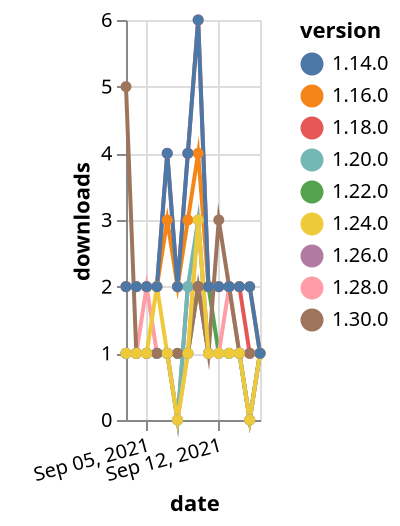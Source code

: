 {"$schema": "https://vega.github.io/schema/vega-lite/v5.json", "description": "A simple bar chart with embedded data.", "data": {"values": [{"date": "2021-09-03", "total": 2549, "delta": 2, "version": "1.18.0"}, {"date": "2021-09-04", "total": 2551, "delta": 2, "version": "1.18.0"}, {"date": "2021-09-05", "total": 2553, "delta": 2, "version": "1.18.0"}, {"date": "2021-09-06", "total": 2555, "delta": 2, "version": "1.18.0"}, {"date": "2021-09-07", "total": 2559, "delta": 4, "version": "1.18.0"}, {"date": "2021-09-08", "total": 2561, "delta": 2, "version": "1.18.0"}, {"date": "2021-09-09", "total": 2565, "delta": 4, "version": "1.18.0"}, {"date": "2021-09-10", "total": 2571, "delta": 6, "version": "1.18.0"}, {"date": "2021-09-11", "total": 2573, "delta": 2, "version": "1.18.0"}, {"date": "2021-09-12", "total": 2575, "delta": 2, "version": "1.18.0"}, {"date": "2021-09-13", "total": 2577, "delta": 2, "version": "1.18.0"}, {"date": "2021-09-14", "total": 2579, "delta": 2, "version": "1.18.0"}, {"date": "2021-09-15", "total": 2580, "delta": 1, "version": "1.18.0"}, {"date": "2021-09-16", "total": 2581, "delta": 1, "version": "1.18.0"}, {"date": "2021-09-03", "total": 220, "delta": 1, "version": "1.22.0"}, {"date": "2021-09-04", "total": 221, "delta": 1, "version": "1.22.0"}, {"date": "2021-09-05", "total": 222, "delta": 1, "version": "1.22.0"}, {"date": "2021-09-06", "total": 223, "delta": 1, "version": "1.22.0"}, {"date": "2021-09-07", "total": 224, "delta": 1, "version": "1.22.0"}, {"date": "2021-09-08", "total": 225, "delta": 1, "version": "1.22.0"}, {"date": "2021-09-09", "total": 226, "delta": 1, "version": "1.22.0"}, {"date": "2021-09-10", "total": 228, "delta": 2, "version": "1.22.0"}, {"date": "2021-09-11", "total": 230, "delta": 2, "version": "1.22.0"}, {"date": "2021-09-12", "total": 231, "delta": 1, "version": "1.22.0"}, {"date": "2021-09-13", "total": 232, "delta": 1, "version": "1.22.0"}, {"date": "2021-09-14", "total": 233, "delta": 1, "version": "1.22.0"}, {"date": "2021-09-15", "total": 233, "delta": 0, "version": "1.22.0"}, {"date": "2021-09-16", "total": 234, "delta": 1, "version": "1.22.0"}, {"date": "2021-09-03", "total": 205, "delta": 1, "version": "1.28.0"}, {"date": "2021-09-04", "total": 206, "delta": 1, "version": "1.28.0"}, {"date": "2021-09-05", "total": 208, "delta": 2, "version": "1.28.0"}, {"date": "2021-09-06", "total": 209, "delta": 1, "version": "1.28.0"}, {"date": "2021-09-07", "total": 210, "delta": 1, "version": "1.28.0"}, {"date": "2021-09-08", "total": 210, "delta": 0, "version": "1.28.0"}, {"date": "2021-09-09", "total": 211, "delta": 1, "version": "1.28.0"}, {"date": "2021-09-10", "total": 214, "delta": 3, "version": "1.28.0"}, {"date": "2021-09-11", "total": 215, "delta": 1, "version": "1.28.0"}, {"date": "2021-09-12", "total": 216, "delta": 1, "version": "1.28.0"}, {"date": "2021-09-13", "total": 218, "delta": 2, "version": "1.28.0"}, {"date": "2021-09-14", "total": 219, "delta": 1, "version": "1.28.0"}, {"date": "2021-09-15", "total": 219, "delta": 0, "version": "1.28.0"}, {"date": "2021-09-16", "total": 220, "delta": 1, "version": "1.28.0"}, {"date": "2021-09-03", "total": 183, "delta": 1, "version": "1.26.0"}, {"date": "2021-09-04", "total": 184, "delta": 1, "version": "1.26.0"}, {"date": "2021-09-05", "total": 185, "delta": 1, "version": "1.26.0"}, {"date": "2021-09-06", "total": 186, "delta": 1, "version": "1.26.0"}, {"date": "2021-09-07", "total": 187, "delta": 1, "version": "1.26.0"}, {"date": "2021-09-08", "total": 187, "delta": 0, "version": "1.26.0"}, {"date": "2021-09-09", "total": 189, "delta": 2, "version": "1.26.0"}, {"date": "2021-09-10", "total": 191, "delta": 2, "version": "1.26.0"}, {"date": "2021-09-11", "total": 192, "delta": 1, "version": "1.26.0"}, {"date": "2021-09-12", "total": 193, "delta": 1, "version": "1.26.0"}, {"date": "2021-09-13", "total": 194, "delta": 1, "version": "1.26.0"}, {"date": "2021-09-14", "total": 195, "delta": 1, "version": "1.26.0"}, {"date": "2021-09-15", "total": 195, "delta": 0, "version": "1.26.0"}, {"date": "2021-09-16", "total": 196, "delta": 1, "version": "1.26.0"}, {"date": "2021-09-03", "total": 279, "delta": 1, "version": "1.20.0"}, {"date": "2021-09-04", "total": 280, "delta": 1, "version": "1.20.0"}, {"date": "2021-09-05", "total": 281, "delta": 1, "version": "1.20.0"}, {"date": "2021-09-06", "total": 282, "delta": 1, "version": "1.20.0"}, {"date": "2021-09-07", "total": 283, "delta": 1, "version": "1.20.0"}, {"date": "2021-09-08", "total": 283, "delta": 0, "version": "1.20.0"}, {"date": "2021-09-09", "total": 285, "delta": 2, "version": "1.20.0"}, {"date": "2021-09-10", "total": 288, "delta": 3, "version": "1.20.0"}, {"date": "2021-09-11", "total": 289, "delta": 1, "version": "1.20.0"}, {"date": "2021-09-12", "total": 290, "delta": 1, "version": "1.20.0"}, {"date": "2021-09-13", "total": 291, "delta": 1, "version": "1.20.0"}, {"date": "2021-09-14", "total": 292, "delta": 1, "version": "1.20.0"}, {"date": "2021-09-15", "total": 292, "delta": 0, "version": "1.20.0"}, {"date": "2021-09-16", "total": 293, "delta": 1, "version": "1.20.0"}, {"date": "2021-09-03", "total": 2599, "delta": 2, "version": "1.16.0"}, {"date": "2021-09-04", "total": 2601, "delta": 2, "version": "1.16.0"}, {"date": "2021-09-05", "total": 2603, "delta": 2, "version": "1.16.0"}, {"date": "2021-09-06", "total": 2605, "delta": 2, "version": "1.16.0"}, {"date": "2021-09-07", "total": 2608, "delta": 3, "version": "1.16.0"}, {"date": "2021-09-08", "total": 2610, "delta": 2, "version": "1.16.0"}, {"date": "2021-09-09", "total": 2613, "delta": 3, "version": "1.16.0"}, {"date": "2021-09-10", "total": 2617, "delta": 4, "version": "1.16.0"}, {"date": "2021-09-11", "total": 2619, "delta": 2, "version": "1.16.0"}, {"date": "2021-09-12", "total": 2621, "delta": 2, "version": "1.16.0"}, {"date": "2021-09-13", "total": 2623, "delta": 2, "version": "1.16.0"}, {"date": "2021-09-14", "total": 2625, "delta": 2, "version": "1.16.0"}, {"date": "2021-09-15", "total": 2627, "delta": 2, "version": "1.16.0"}, {"date": "2021-09-16", "total": 2628, "delta": 1, "version": "1.16.0"}, {"date": "2021-09-03", "total": 133, "delta": 5, "version": "1.30.0"}, {"date": "2021-09-04", "total": 134, "delta": 1, "version": "1.30.0"}, {"date": "2021-09-05", "total": 135, "delta": 1, "version": "1.30.0"}, {"date": "2021-09-06", "total": 136, "delta": 1, "version": "1.30.0"}, {"date": "2021-09-07", "total": 137, "delta": 1, "version": "1.30.0"}, {"date": "2021-09-08", "total": 138, "delta": 1, "version": "1.30.0"}, {"date": "2021-09-09", "total": 139, "delta": 1, "version": "1.30.0"}, {"date": "2021-09-10", "total": 141, "delta": 2, "version": "1.30.0"}, {"date": "2021-09-11", "total": 142, "delta": 1, "version": "1.30.0"}, {"date": "2021-09-12", "total": 145, "delta": 3, "version": "1.30.0"}, {"date": "2021-09-13", "total": 147, "delta": 2, "version": "1.30.0"}, {"date": "2021-09-14", "total": 148, "delta": 1, "version": "1.30.0"}, {"date": "2021-09-15", "total": 149, "delta": 1, "version": "1.30.0"}, {"date": "2021-09-16", "total": 150, "delta": 1, "version": "1.30.0"}, {"date": "2021-09-03", "total": 214, "delta": 1, "version": "1.24.0"}, {"date": "2021-09-04", "total": 215, "delta": 1, "version": "1.24.0"}, {"date": "2021-09-05", "total": 216, "delta": 1, "version": "1.24.0"}, {"date": "2021-09-06", "total": 218, "delta": 2, "version": "1.24.0"}, {"date": "2021-09-07", "total": 219, "delta": 1, "version": "1.24.0"}, {"date": "2021-09-08", "total": 219, "delta": 0, "version": "1.24.0"}, {"date": "2021-09-09", "total": 220, "delta": 1, "version": "1.24.0"}, {"date": "2021-09-10", "total": 223, "delta": 3, "version": "1.24.0"}, {"date": "2021-09-11", "total": 224, "delta": 1, "version": "1.24.0"}, {"date": "2021-09-12", "total": 225, "delta": 1, "version": "1.24.0"}, {"date": "2021-09-13", "total": 226, "delta": 1, "version": "1.24.0"}, {"date": "2021-09-14", "total": 227, "delta": 1, "version": "1.24.0"}, {"date": "2021-09-15", "total": 227, "delta": 0, "version": "1.24.0"}, {"date": "2021-09-16", "total": 228, "delta": 1, "version": "1.24.0"}, {"date": "2021-09-03", "total": 3129, "delta": 2, "version": "1.14.0"}, {"date": "2021-09-04", "total": 3131, "delta": 2, "version": "1.14.0"}, {"date": "2021-09-05", "total": 3133, "delta": 2, "version": "1.14.0"}, {"date": "2021-09-06", "total": 3135, "delta": 2, "version": "1.14.0"}, {"date": "2021-09-07", "total": 3139, "delta": 4, "version": "1.14.0"}, {"date": "2021-09-08", "total": 3141, "delta": 2, "version": "1.14.0"}, {"date": "2021-09-09", "total": 3145, "delta": 4, "version": "1.14.0"}, {"date": "2021-09-10", "total": 3151, "delta": 6, "version": "1.14.0"}, {"date": "2021-09-11", "total": 3153, "delta": 2, "version": "1.14.0"}, {"date": "2021-09-12", "total": 3155, "delta": 2, "version": "1.14.0"}, {"date": "2021-09-13", "total": 3157, "delta": 2, "version": "1.14.0"}, {"date": "2021-09-14", "total": 3159, "delta": 2, "version": "1.14.0"}, {"date": "2021-09-15", "total": 3161, "delta": 2, "version": "1.14.0"}, {"date": "2021-09-16", "total": 3162, "delta": 1, "version": "1.14.0"}]}, "width": "container", "mark": {"type": "line", "point": {"filled": true}}, "encoding": {"x": {"field": "date", "type": "temporal", "timeUnit": "yearmonthdate", "title": "date", "axis": {"labelAngle": -15}}, "y": {"field": "delta", "type": "quantitative", "title": "downloads"}, "color": {"field": "version", "type": "nominal"}, "tooltip": {"field": "delta"}}}